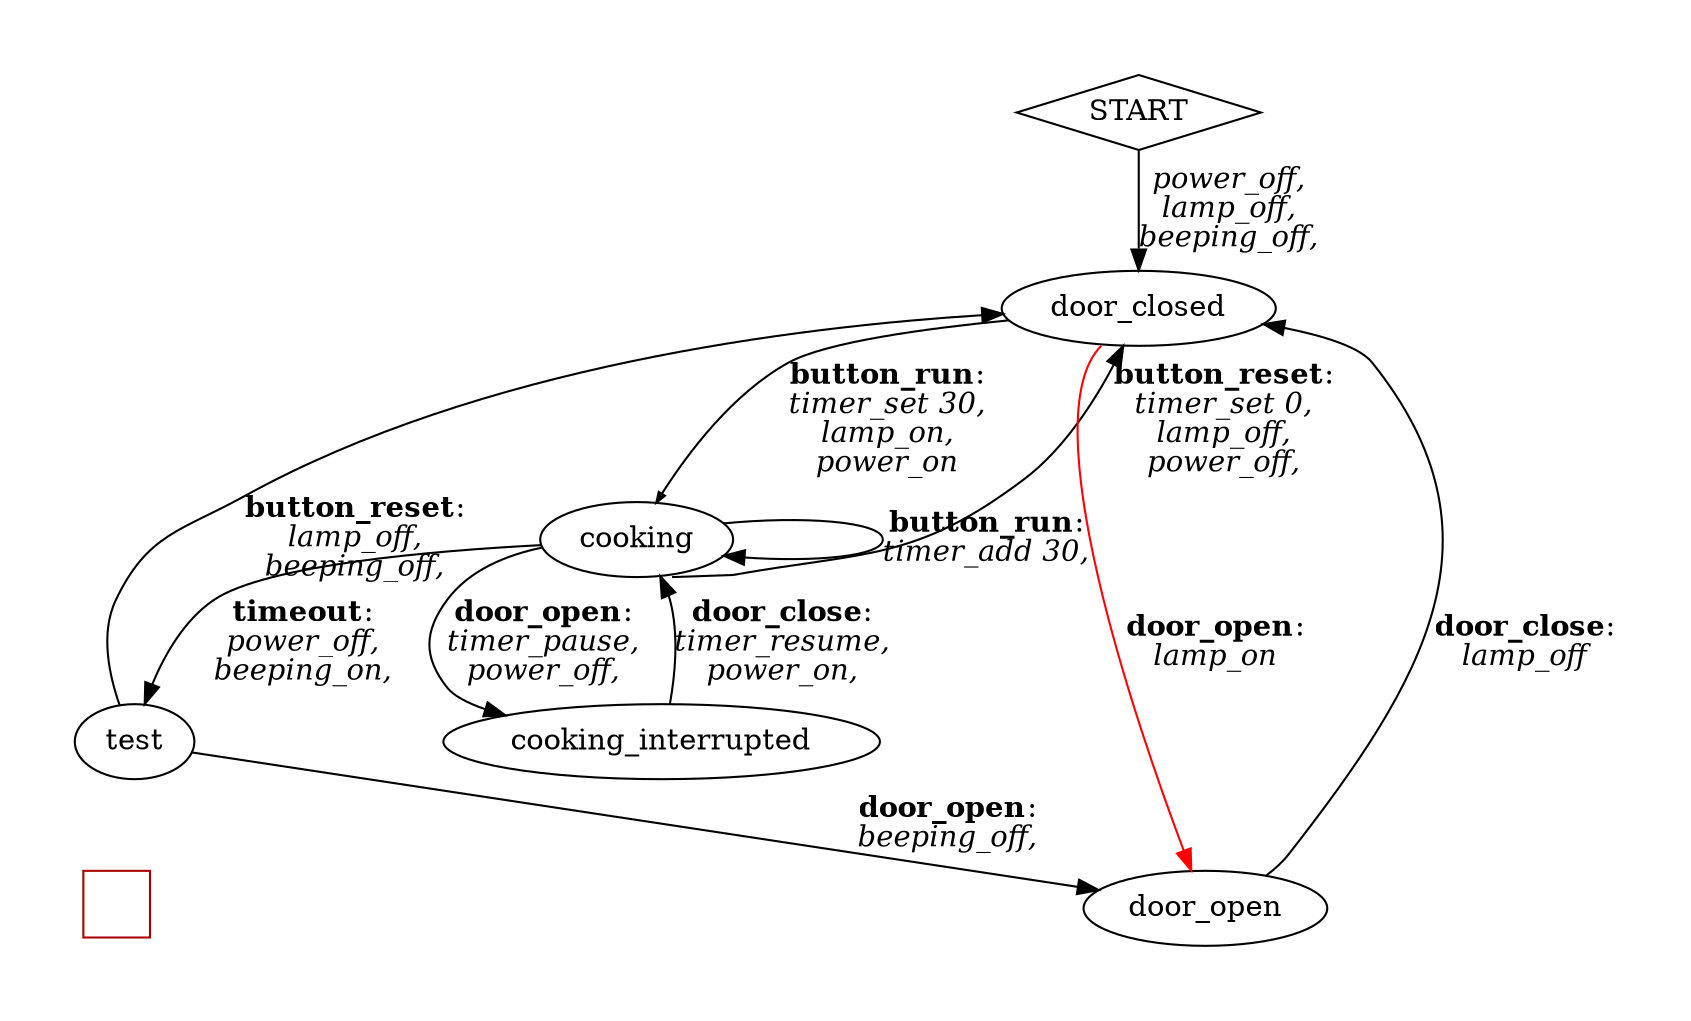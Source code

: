 // microwave_fsm
digraph microwave_fsm {
	nodesep=1 pad=0.5 ranksep=0
	_background="c 7 -#aa0000 p 4 4 4 36 4 36 36 4 36"

	START [shape=diamond]
	cooking
	cooking_completed [label=test]
	door_open
	cooking_interrupted [tooltip="oppa"]
	door_closed
	door_closed : sw -> door_open [label=<<b>door_open</b>:<br/><i>lamp_on<br/></i>>, color=red]
	door_closed -> cooking [label=<<b>button_run</b>:<br/><i>timer_set 30,<br/>lamp_on,<br/>power_on<br/></i>>, arrowsize=0.5]
	door_open -> door_closed [label=<<b>door_close</b>:<br/><i>lamp_off<br/></i>>, tooltip="oppa"]
	cooking:se -> door_closed [label=<<b>button_reset</b>:<br/><i>timer_set 0,<br/>lamp_off,<br/>power_off,<br/></i>>]
	cooking -> cooking [label=<<b>button_run</b>:<br/><i>timer_add 30,<br/></i>>]
	cooking -> cooking_interrupted [label=<<b>door_open</b>:<br/><i>timer_pause,<br/>power_off,<br/></i>>]
	cooking -> cooking_completed [label=<<b>timeout</b>:<br/><i>power_off,<br/>beeping_on,<br/></i>>]
	cooking_interrupted -> cooking [label=<<b>door_close</b>:<br/><i>timer_resume,<br/>power_on,<br/></i>>]
	cooking_completed -> door_open [label=<<b>door_open</b>:<br/><i>beeping_off,<br/></i>>]
	cooking_completed -> door_closed [label=<<b>button_reset</b>:<br/><i>lamp_off,<br/>beeping_off,<br/></i>>]
	START -> door_closed [label=<<i>power_off,<br/>lamp_off,<br/>beeping_off,<br/></i>>]
}
